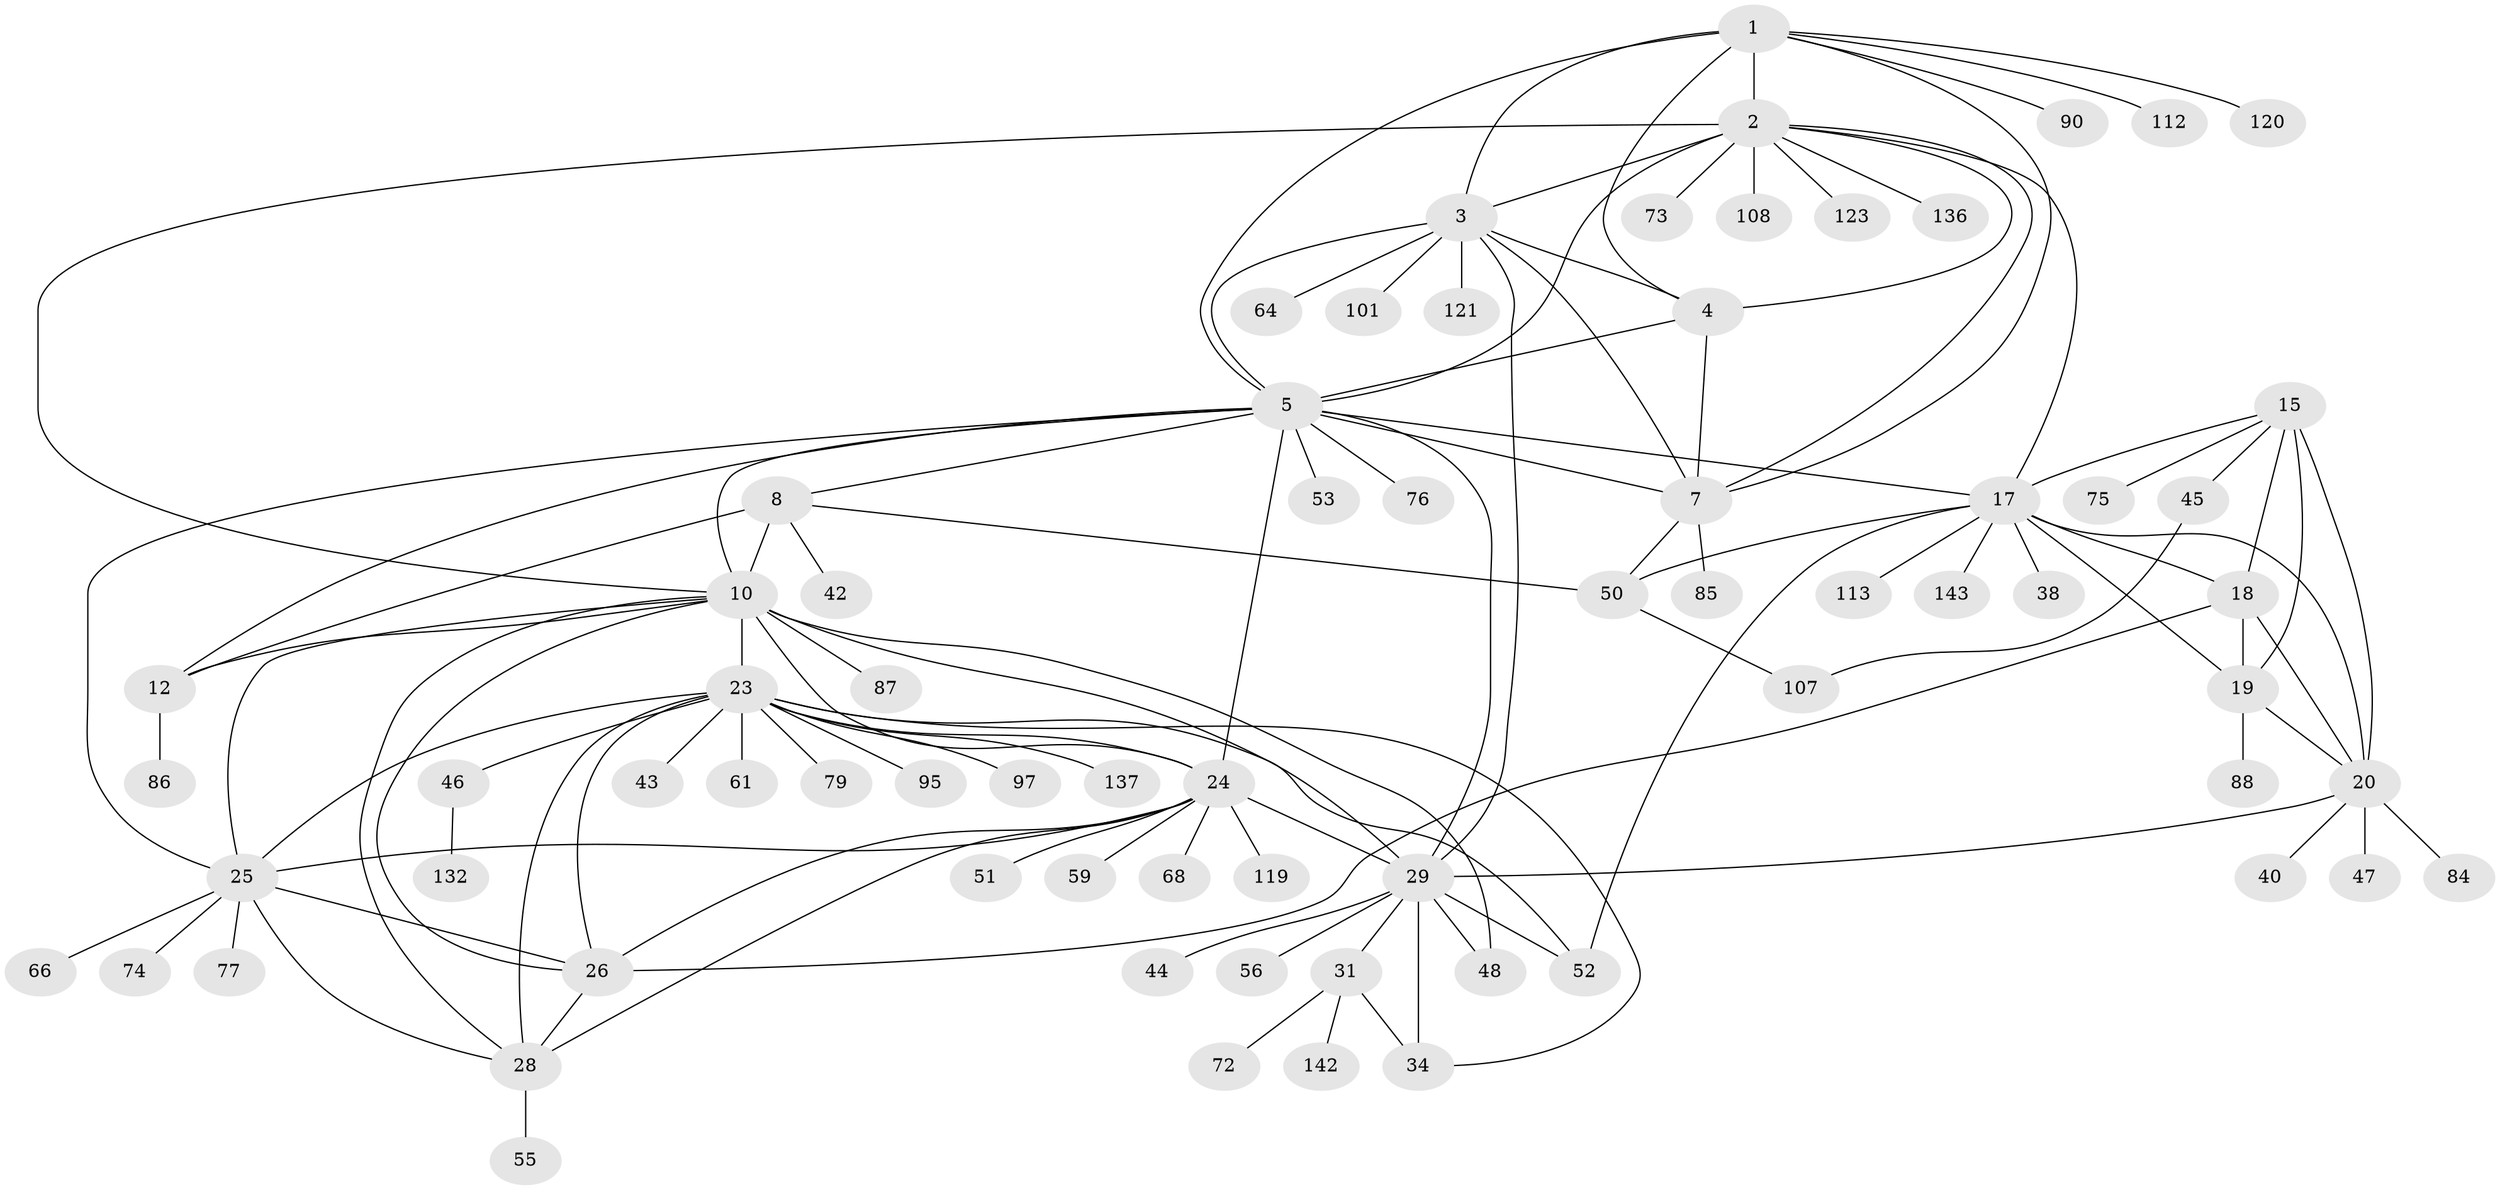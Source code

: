 // original degree distribution, {10: 0.04895104895104895, 12: 0.03496503496503497, 6: 0.013986013986013986, 9: 0.03496503496503497, 8: 0.04895104895104895, 7: 0.03496503496503497, 14: 0.013986013986013986, 13: 0.006993006993006993, 11: 0.006993006993006993, 2: 0.1258741258741259, 1: 0.5874125874125874, 3: 0.027972027972027972, 4: 0.013986013986013986}
// Generated by graph-tools (version 1.1) at 2025/15/03/09/25 04:15:44]
// undirected, 71 vertices, 116 edges
graph export_dot {
graph [start="1"]
  node [color=gray90,style=filled];
  1 [super="+71"];
  2;
  3;
  4;
  5 [super="+6+99+109+13"];
  7 [super="+69+124+92+103+129"];
  8 [super="+58+104+125+9"];
  10 [super="+111+63+22"];
  12;
  15 [super="+39+127+36+16"];
  17;
  18;
  19;
  20 [super="+21+41+67"];
  23 [super="+27"];
  24;
  25;
  26;
  28 [super="+128+118"];
  29 [super="+37+30+65"];
  31;
  34 [super="+115+35"];
  38;
  40;
  42;
  43;
  44;
  45;
  46;
  47;
  48 [super="+141+54"];
  50;
  51;
  52;
  53;
  55;
  56;
  59;
  61;
  64;
  66;
  68;
  72;
  73 [super="+110"];
  74;
  75;
  76;
  77;
  79;
  84;
  85 [super="+94"];
  86;
  87;
  88;
  90;
  95;
  97;
  101;
  107;
  108;
  112;
  113;
  119;
  120;
  121;
  123;
  132;
  136;
  137;
  142;
  143;
  1 -- 2;
  1 -- 3;
  1 -- 4;
  1 -- 5 [weight=2];
  1 -- 7;
  1 -- 90;
  1 -- 112;
  1 -- 120;
  2 -- 3;
  2 -- 4;
  2 -- 5 [weight=2];
  2 -- 7;
  2 -- 17;
  2 -- 73;
  2 -- 108;
  2 -- 123;
  2 -- 136;
  2 -- 10;
  3 -- 4;
  3 -- 5 [weight=2];
  3 -- 7;
  3 -- 64;
  3 -- 101;
  3 -- 121;
  3 -- 29;
  4 -- 5 [weight=2];
  4 -- 7;
  5 -- 7 [weight=2];
  5 -- 24;
  5 -- 25;
  5 -- 8 [weight=4];
  5 -- 10;
  5 -- 12;
  5 -- 76;
  5 -- 17 [weight=2];
  5 -- 53;
  5 -- 29 [weight=2];
  7 -- 85;
  7 -- 50;
  8 -- 10 [weight=4];
  8 -- 12 [weight=4];
  8 -- 50;
  8 -- 42;
  10 -- 12;
  10 -- 87;
  10 -- 48;
  10 -- 29;
  10 -- 26;
  10 -- 23 [weight=2];
  10 -- 24;
  10 -- 25;
  10 -- 28;
  12 -- 86;
  15 -- 17 [weight=2];
  15 -- 18 [weight=2];
  15 -- 19 [weight=2];
  15 -- 20 [weight=4];
  15 -- 45;
  15 -- 75;
  17 -- 18;
  17 -- 19;
  17 -- 20 [weight=2];
  17 -- 38;
  17 -- 50;
  17 -- 52;
  17 -- 113;
  17 -- 143;
  18 -- 19;
  18 -- 20 [weight=2];
  18 -- 26;
  19 -- 20 [weight=2];
  19 -- 88;
  20 -- 40;
  20 -- 84;
  20 -- 47;
  20 -- 29;
  23 -- 24 [weight=2];
  23 -- 25 [weight=2];
  23 -- 26 [weight=2];
  23 -- 28 [weight=2];
  23 -- 137;
  23 -- 34;
  23 -- 97;
  23 -- 43;
  23 -- 46;
  23 -- 79;
  23 -- 52;
  23 -- 61;
  23 -- 95;
  24 -- 25;
  24 -- 26;
  24 -- 28;
  24 -- 51;
  24 -- 59;
  24 -- 68;
  24 -- 119;
  24 -- 29;
  25 -- 26;
  25 -- 28;
  25 -- 66;
  25 -- 74;
  25 -- 77;
  26 -- 28;
  28 -- 55;
  29 -- 31 [weight=4];
  29 -- 34 [weight=8];
  29 -- 56;
  29 -- 44;
  29 -- 48;
  29 -- 52;
  31 -- 34 [weight=2];
  31 -- 72;
  31 -- 142;
  45 -- 107;
  46 -- 132;
  50 -- 107;
}
